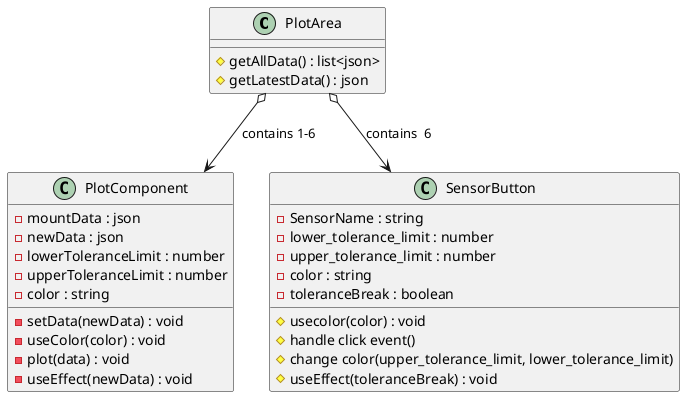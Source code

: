 @startuml   plotcomponents 

class PlotArea {
    # getAllData() : list<json>
    # getLatestData() : json

}




class PlotComponent {
    - mountData : json  
    - newData : json
    - lowerToleranceLimit : number 
    - upperToleranceLimit : number 
    - color : string 
    - setData(newData) : void 
    - useColor(color) : void 
    - plot(data) : void 
    - useEffect(newData) : void 
}



class SensorButton {
    - SensorName : string 
    - lower_tolerance_limit : number 
    - upper_tolerance_limit : number 
    - color : string 
    - toleranceBreak : boolean 


    # usecolor(color) : void 
    # handle click event() 
    # change color(upper_tolerance_limit, lower_tolerance_limit) 
    # useEffect(toleranceBreak) : void 

} 


PlotArea o--> PlotComponent : contains 1-6 
PlotArea o--> SensorButton : contains  6 





@enduml